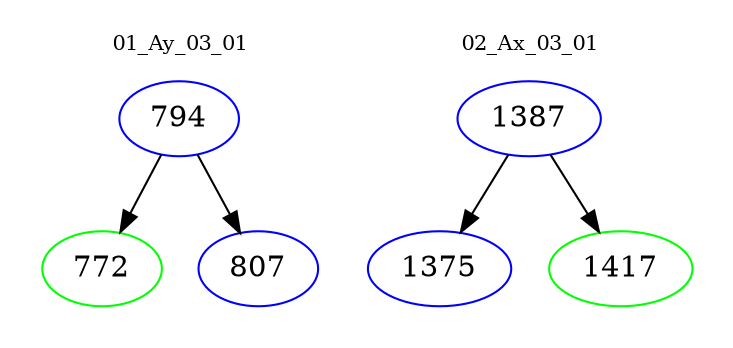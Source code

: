 digraph{
subgraph cluster_0 {
color = white
label = "01_Ay_03_01";
fontsize=10;
T0_794 [label="794", color="blue"]
T0_794 -> T0_772 [color="black"]
T0_772 [label="772", color="green"]
T0_794 -> T0_807 [color="black"]
T0_807 [label="807", color="blue"]
}
subgraph cluster_1 {
color = white
label = "02_Ax_03_01";
fontsize=10;
T1_1387 [label="1387", color="blue"]
T1_1387 -> T1_1375 [color="black"]
T1_1375 [label="1375", color="blue"]
T1_1387 -> T1_1417 [color="black"]
T1_1417 [label="1417", color="green"]
}
}
